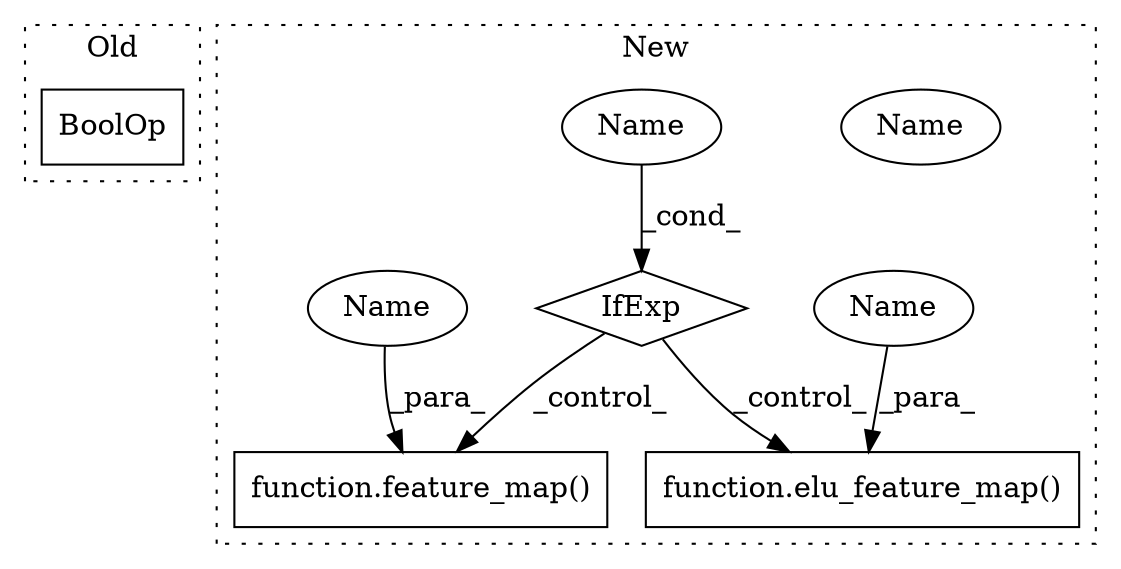 digraph G {
subgraph cluster0 {
1 [label="BoolOp" a="72" s="1895" l="30" shape="box"];
label = "Old";
style="dotted";
}
subgraph cluster1 {
2 [label="function.feature_map()" a="75" s="1923,1951" l="12,1" shape="box"];
3 [label="IfExp" a="51" s="1952,1967" l="4,18" shape="diamond"];
4 [label="function.elu_feature_map()" a="75" s="1985,2017" l="16,1" shape="box"];
5 [label="Name" a="87" s="1956" l="11" shape="ellipse"];
6 [label="Name" a="87" s="1956" l="11" shape="ellipse"];
7 [label="Name" a="87" s="2001" l="16" shape="ellipse"];
8 [label="Name" a="87" s="1935" l="16" shape="ellipse"];
label = "New";
style="dotted";
}
3 -> 2 [label="_control_"];
3 -> 4 [label="_control_"];
6 -> 3 [label="_cond_"];
7 -> 4 [label="_para_"];
8 -> 2 [label="_para_"];
}